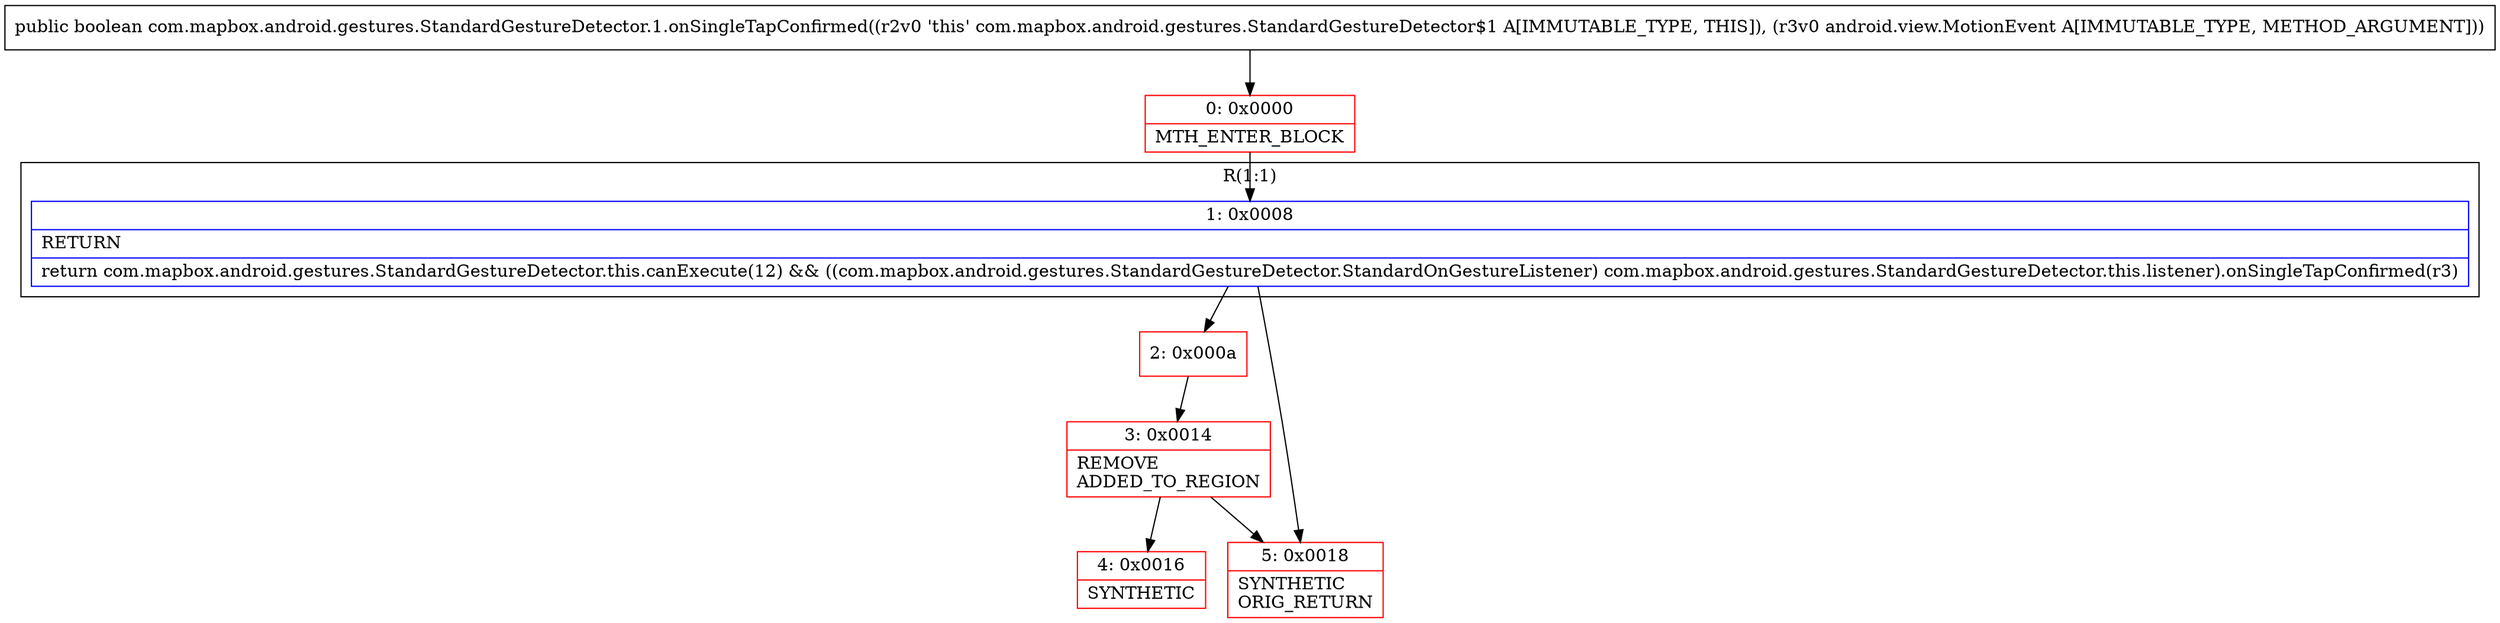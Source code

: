 digraph "CFG forcom.mapbox.android.gestures.StandardGestureDetector.1.onSingleTapConfirmed(Landroid\/view\/MotionEvent;)Z" {
subgraph cluster_Region_659987723 {
label = "R(1:1)";
node [shape=record,color=blue];
Node_1 [shape=record,label="{1\:\ 0x0008|RETURN\l|return com.mapbox.android.gestures.StandardGestureDetector.this.canExecute(12) && ((com.mapbox.android.gestures.StandardGestureDetector.StandardOnGestureListener) com.mapbox.android.gestures.StandardGestureDetector.this.listener).onSingleTapConfirmed(r3)\l}"];
}
Node_0 [shape=record,color=red,label="{0\:\ 0x0000|MTH_ENTER_BLOCK\l}"];
Node_2 [shape=record,color=red,label="{2\:\ 0x000a}"];
Node_3 [shape=record,color=red,label="{3\:\ 0x0014|REMOVE\lADDED_TO_REGION\l}"];
Node_4 [shape=record,color=red,label="{4\:\ 0x0016|SYNTHETIC\l}"];
Node_5 [shape=record,color=red,label="{5\:\ 0x0018|SYNTHETIC\lORIG_RETURN\l}"];
MethodNode[shape=record,label="{public boolean com.mapbox.android.gestures.StandardGestureDetector.1.onSingleTapConfirmed((r2v0 'this' com.mapbox.android.gestures.StandardGestureDetector$1 A[IMMUTABLE_TYPE, THIS]), (r3v0 android.view.MotionEvent A[IMMUTABLE_TYPE, METHOD_ARGUMENT])) }"];
MethodNode -> Node_0;
Node_1 -> Node_2;
Node_1 -> Node_5;
Node_0 -> Node_1;
Node_2 -> Node_3;
Node_3 -> Node_4;
Node_3 -> Node_5;
}

